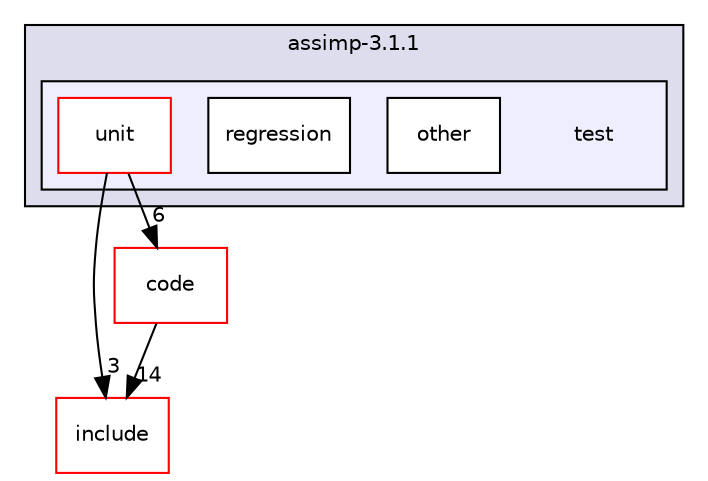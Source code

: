digraph "assimp/assimp-3.1.1/test" {
  compound=true
  node [ fontsize="10", fontname="Helvetica"];
  edge [ labelfontsize="10", labelfontname="Helvetica"];
  subgraph clusterdir_78484848cdf49f0d07c1c966ffc044c7 {
    graph [ bgcolor="#ddddee", pencolor="black", label="assimp-3.1.1" fontname="Helvetica", fontsize="10", URL="dir_78484848cdf49f0d07c1c966ffc044c7.html"]
  subgraph clusterdir_711778a885c47bcab8aaac110bd5c42a {
    graph [ bgcolor="#eeeeff", pencolor="black", label="" URL="dir_711778a885c47bcab8aaac110bd5c42a.html"];
    dir_711778a885c47bcab8aaac110bd5c42a [shape=plaintext label="test"];
    dir_dc0d7d6339a687893c9290dd6c94336f [shape=box label="other" color="black" fillcolor="white" style="filled" URL="dir_dc0d7d6339a687893c9290dd6c94336f.html"];
    dir_3f1ae0852a0ed42ab0a8e50bf7eda8af [shape=box label="regression" color="black" fillcolor="white" style="filled" URL="dir_3f1ae0852a0ed42ab0a8e50bf7eda8af.html"];
    dir_36579ade72dab41cda4da9fe679e84ed [shape=box label="unit" color="red" fillcolor="white" style="filled" URL="dir_36579ade72dab41cda4da9fe679e84ed.html"];
  }
  }
  dir_c101cde07d36a9a69cf1f5e6a5d497f4 [shape=box label="include" fillcolor="white" style="filled" color="red" URL="dir_c101cde07d36a9a69cf1f5e6a5d497f4.html"];
  dir_5f48190eefbf2d9887c40319c3006284 [shape=box label="code" fillcolor="white" style="filled" color="red" URL="dir_5f48190eefbf2d9887c40319c3006284.html"];
  dir_36579ade72dab41cda4da9fe679e84ed->dir_c101cde07d36a9a69cf1f5e6a5d497f4 [headlabel="3", labeldistance=1.5 headhref="dir_000148_000030.html"];
  dir_36579ade72dab41cda4da9fe679e84ed->dir_5f48190eefbf2d9887c40319c3006284 [headlabel="6", labeldistance=1.5 headhref="dir_000148_000004.html"];
  dir_5f48190eefbf2d9887c40319c3006284->dir_c101cde07d36a9a69cf1f5e6a5d497f4 [headlabel="14", labeldistance=1.5 headhref="dir_000004_000030.html"];
}
